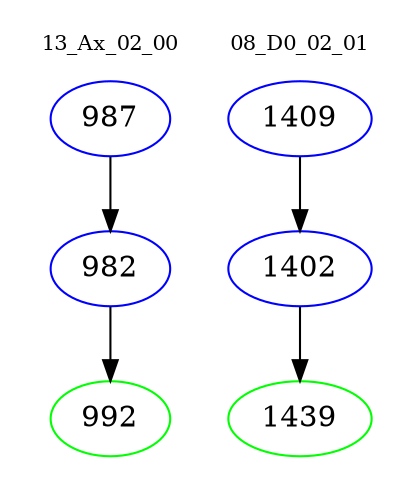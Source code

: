 digraph{
subgraph cluster_0 {
color = white
label = "13_Ax_02_00";
fontsize=10;
T0_987 [label="987", color="blue"]
T0_987 -> T0_982 [color="black"]
T0_982 [label="982", color="blue"]
T0_982 -> T0_992 [color="black"]
T0_992 [label="992", color="green"]
}
subgraph cluster_1 {
color = white
label = "08_D0_02_01";
fontsize=10;
T1_1409 [label="1409", color="blue"]
T1_1409 -> T1_1402 [color="black"]
T1_1402 [label="1402", color="blue"]
T1_1402 -> T1_1439 [color="black"]
T1_1439 [label="1439", color="green"]
}
}
